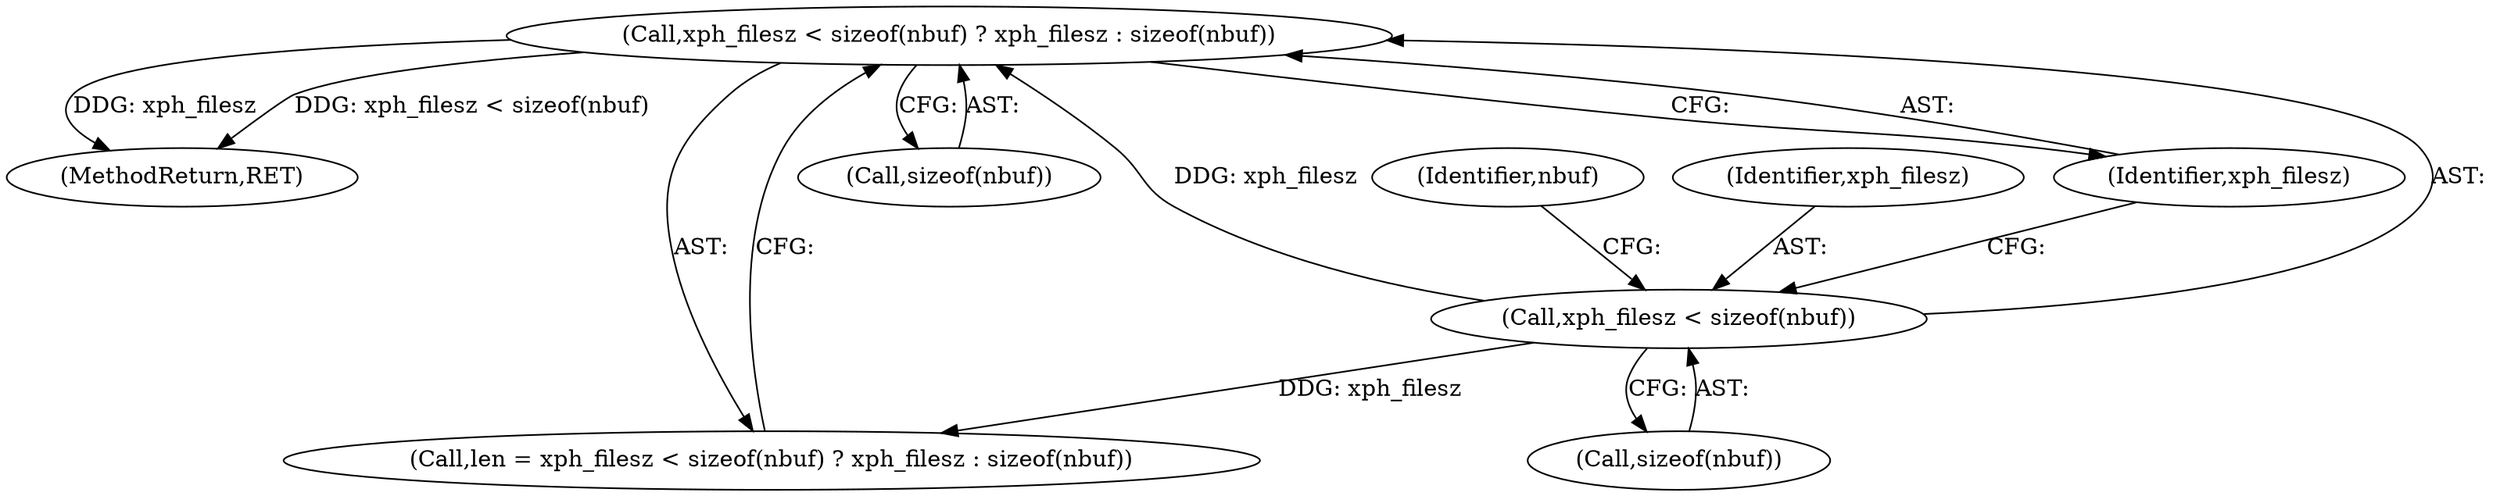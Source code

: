 digraph "0_file_ce90e05774dd77d86cfc8dfa6da57b32816841c4_3@API" {
"1000179" [label="(Call,xph_filesz < sizeof(nbuf) ? xph_filesz : sizeof(nbuf))"];
"1000180" [label="(Call,xph_filesz < sizeof(nbuf))"];
"1000237" [label="(MethodReturn,RET)"];
"1000177" [label="(Call,len = xph_filesz < sizeof(nbuf) ? xph_filesz : sizeof(nbuf))"];
"1000179" [label="(Call,xph_filesz < sizeof(nbuf) ? xph_filesz : sizeof(nbuf))"];
"1000180" [label="(Call,xph_filesz < sizeof(nbuf))"];
"1000184" [label="(Identifier,xph_filesz)"];
"1000186" [label="(Identifier,nbuf)"];
"1000185" [label="(Call,sizeof(nbuf))"];
"1000182" [label="(Call,sizeof(nbuf))"];
"1000181" [label="(Identifier,xph_filesz)"];
"1000179" -> "1000177"  [label="AST: "];
"1000179" -> "1000184"  [label="CFG: "];
"1000179" -> "1000185"  [label="CFG: "];
"1000180" -> "1000179"  [label="AST: "];
"1000184" -> "1000179"  [label="AST: "];
"1000185" -> "1000179"  [label="AST: "];
"1000177" -> "1000179"  [label="CFG: "];
"1000179" -> "1000237"  [label="DDG: xph_filesz"];
"1000179" -> "1000237"  [label="DDG: xph_filesz < sizeof(nbuf)"];
"1000180" -> "1000179"  [label="DDG: xph_filesz"];
"1000180" -> "1000182"  [label="CFG: "];
"1000181" -> "1000180"  [label="AST: "];
"1000182" -> "1000180"  [label="AST: "];
"1000184" -> "1000180"  [label="CFG: "];
"1000186" -> "1000180"  [label="CFG: "];
"1000180" -> "1000177"  [label="DDG: xph_filesz"];
}
